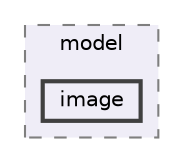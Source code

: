 digraph "C:/Users/Katia/Documents/GitHub/code_base_obscuration/include/model/image"
{
 // LATEX_PDF_SIZE
  bgcolor="transparent";
  edge [fontname=Helvetica,fontsize=10,labelfontname=Helvetica,labelfontsize=10];
  node [fontname=Helvetica,fontsize=10,shape=box,height=0.2,width=0.4];
  compound=true
  subgraph clusterdir_a33db249c7d462430783eec338b1a6d6 {
    graph [ bgcolor="#efedf7", pencolor="grey50", label="model", fontname=Helvetica,fontsize=10 style="filled,dashed", URL="dir_a33db249c7d462430783eec338b1a6d6.html",tooltip=""]
  dir_527471ecb8dbd0cdb3c01c58e3c0db87 [label="image", fillcolor="#efedf7", color="grey25", style="filled,bold", URL="dir_527471ecb8dbd0cdb3c01c58e3c0db87.html",tooltip=""];
  }
}

